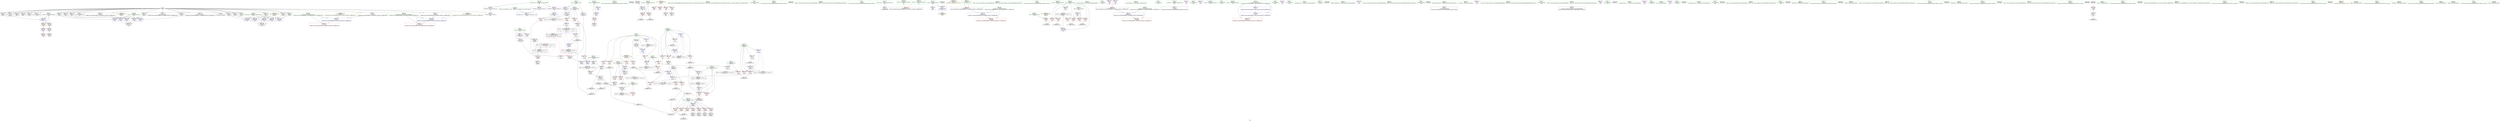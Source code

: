 digraph "SVFG" {
	label="SVFG";

	Node0x55add351c380 [shape=record,color=grey,label="{NodeID: 0\nNullPtr}"];
	Node0x55add351c380 -> Node0x55add3537420[style=solid];
	Node0x55add351c380 -> Node0x55add3537520[style=solid];
	Node0x55add351c380 -> Node0x55add35375f0[style=solid];
	Node0x55add351c380 -> Node0x55add35376c0[style=solid];
	Node0x55add351c380 -> Node0x55add3537790[style=solid];
	Node0x55add351c380 -> Node0x55add3537860[style=solid];
	Node0x55add351c380 -> Node0x55add3537930[style=solid];
	Node0x55add351c380 -> Node0x55add3537a00[style=solid];
	Node0x55add351c380 -> Node0x55add3537ad0[style=solid];
	Node0x55add351c380 -> Node0x55add3537ba0[style=solid];
	Node0x55add351c380 -> Node0x55add3537c70[style=solid];
	Node0x55add351c380 -> Node0x55add3537d40[style=solid];
	Node0x55add351c380 -> Node0x55add3537e10[style=solid];
	Node0x55add351c380 -> Node0x55add3537ee0[style=solid];
	Node0x55add351c380 -> Node0x55add3537fb0[style=solid];
	Node0x55add351c380 -> Node0x55add3538080[style=solid];
	Node0x55add351c380 -> Node0x55add3538150[style=solid];
	Node0x55add351c380 -> Node0x55add3538220[style=solid];
	Node0x55add351c380 -> Node0x55add353cd90[style=solid];
	Node0x55add351c380 -> Node0x55add353ce60[style=solid];
	Node0x55add351c380 -> Node0x55add353cf30[style=solid];
	Node0x55add351c380 -> Node0x55add353d000[style=solid];
	Node0x55add351c380 -> Node0x55add353d0d0[style=solid];
	Node0x55add351c380 -> Node0x55add353d1a0[style=solid];
	Node0x55add351c380 -> Node0x55add353cb70[style=solid];
	Node0x55add3568860 [shape=record,color=black,label="{NodeID: 443\nMR_10V_2 = PHI(MR_10V_3, MR_10V_1, MR_10V_3, )\npts\{108 \}\n}"];
	Node0x55add353af10 [shape=record,color=red,label="{NodeID: 194\n431\<--214\n\<--retval\nmain\n}"];
	Node0x55add353af10 -> Node0x55add353e000[style=solid];
	Node0x55add3537fb0 [shape=record,color=black,label="{NodeID: 111\n395\<--3\n\<--dummyVal\nmain\n}"];
	Node0x55add3535f20 [shape=record,color=green,label="{NodeID: 28\n411\<--1\n\<--dummyObj\nCan only get source location for instruction, argument, global var or function.}"];
	Node0x55add358c710 [shape=record,color=black,label="{NodeID: 554\n419 = PHI()\n}"];
	Node0x55add3541400 [shape=record,color=grey,label="{NodeID: 388\n192 = Binary(186, 191, )\n}"];
	Node0x55add3541400 -> Node0x55add3541280[style=solid];
	Node0x55add353c5d0 [shape=record,color=red,label="{NodeID: 222\n502\<--473\nexn\<--exn.slot\n_ZStplIcSt11char_traitsIcESaIcEENSt7__cxx1112basic_stringIT_T0_T1_EERKS8_PKS5_\n}"];
	Node0x55add353e1a0 [shape=record,color=purple,label="{NodeID: 139\n126\<--17\narrayidx2\<--mem\n_Z5solvei\n}"];
	Node0x55add353e1a0 -> Node0x55add3540c70[style=solid];
	Node0x55add35389c0 [shape=record,color=green,label="{NodeID: 56\n216\<--217\nargc.addr\<--argc.addr_field_insensitive\nmain\n}"];
	Node0x55add35389c0 -> Node0x55add353afe0[style=solid];
	Node0x55add35389c0 -> Node0x55add353b0b0[style=solid];
	Node0x55add35389c0 -> Node0x55add3545af0[style=solid];
	Node0x55add3545d60 [shape=record,color=blue,label="{NodeID: 250\n226\<--280\nehselector.slot\<--\nmain\n}"];
	Node0x55add3545d60 -> Node0x55add353b3f0[style=dashed];
	Node0x55add353f8f0 [shape=record,color=red,label="{NodeID: 167\n333\<--37\n\<--stderr\nmain\n}"];
	Node0x55add353a290 [shape=record,color=green,label="{NodeID: 84\n350\<--351\n_ZStrsIcSt11char_traitsIcESaIcEERSt13basic_istreamIT_T0_ES7_RNSt7__cxx1112basic_stringIS4_S5_T1_EE\<--_ZStrsIcSt11char_traitsIcESaIcEERSt13basic_istreamIT_T0_ES7_RNSt7__cxx1112basic_stringIS4_S5_T1_EE_field_insensitive\n}"];
	Node0x55add351b290 [shape=record,color=green,label="{NodeID: 1\n7\<--1\n__dso_handle\<--dummyObj\nGlob }"];
	Node0x55add3568d60 [shape=record,color=black,label="{NodeID: 444\nMR_12V_2 = PHI(MR_12V_4, MR_12V_1, MR_12V_1, )\npts\{110 \}\n}"];
	Node0x55add353afe0 [shape=record,color=red,label="{NodeID: 195\n263\<--216\n\<--argc.addr\nmain\n}"];
	Node0x55add353afe0 -> Node0x55add3550f10[style=solid];
	Node0x55add3538080 [shape=record,color=black,label="{NodeID: 112\n396\<--3\n\<--dummyVal\nmain\n}"];
	Node0x55add3538080 -> Node0x55add35468c0[style=solid];
	Node0x55add3536020 [shape=record,color=green,label="{NodeID: 29\n489\<--1\n\<--dummyObj\nCan only get source location for instruction, argument, global var or function.}"];
	Node0x55add358c7e0 [shape=record,color=black,label="{NodeID: 555\n426 = PHI()\n}"];
	Node0x55add3541580 [shape=record,color=grey,label="{NodeID: 389\n190 = Binary(187, 189, )\n|{<s0>6}}"];
	Node0x55add3541580:s0 -> Node0x55add358d040[style=solid,color=red];
	Node0x55add353c6a0 [shape=record,color=red,label="{NodeID: 223\n503\<--475\nsel\<--ehselector.slot\n_ZStplIcSt11char_traitsIcESaIcEENSt7__cxx1112basic_stringIT_T0_T1_EERKS8_PKS5_\n}"];
	Node0x55add353e270 [shape=record,color=purple,label="{NodeID: 140\n132\<--17\narrayidx4\<--mem\n_Z5solvei\n}"];
	Node0x55add353e270 -> Node0x55add3544ec0[style=solid];
	Node0x55add3538a90 [shape=record,color=green,label="{NodeID: 57\n218\<--219\nargv.addr\<--argv.addr_field_insensitive\nmain\n}"];
	Node0x55add3538a90 -> Node0x55add353b180[style=solid];
	Node0x55add3538a90 -> Node0x55add353b250[style=solid];
	Node0x55add3538a90 -> Node0x55add3545bc0[style=solid];
	Node0x55add3545e30 [shape=record,color=blue,label="{NodeID: 251\n224\<--285\nexn.slot\<--\nmain\n}"];
	Node0x55add3545e30 -> Node0x55add353b320[style=dashed];
	Node0x55add353f9c0 [shape=record,color=red,label="{NodeID: 168\n425\<--37\n\<--stderr\nmain\n}"];
	Node0x55add353a390 [shape=record,color=green,label="{NodeID: 85\n353\<--354\n_ZNKSt7__cxx1112basic_stringIcSt11char_traitsIcESaIcEE4sizeEv\<--_ZNKSt7__cxx1112basic_stringIcSt11char_traitsIcESaIcEE4sizeEv_field_insensitive\n}"];
	Node0x55add3524cf0 [shape=record,color=green,label="{NodeID: 2\n9\<--1\n\<--dummyObj\nCan only get source location for instruction, argument, global var or function.}"];
	Node0x55add3569260 [shape=record,color=black,label="{NodeID: 445\nMR_14V_2 = PHI(MR_14V_3, MR_14V_1, MR_14V_1, )\npts\{112 \}\n}"];
	Node0x55add353b0b0 [shape=record,color=red,label="{NodeID: 196\n292\<--216\n\<--argc.addr\nmain\n}"];
	Node0x55add353b0b0 -> Node0x55add3542900[style=solid];
	Node0x55add3538150 [shape=record,color=black,label="{NodeID: 113\n398\<--3\n\<--dummyVal\nmain\n}"];
	Node0x55add3538150 -> Node0x55add3546990[style=solid];
	Node0x55add3536120 [shape=record,color=green,label="{NodeID: 30\n4\<--6\n_ZStL8__ioinit\<--_ZStL8__ioinit_field_insensitive\nGlob }"];
	Node0x55add3536120 -> Node0x55add353e0d0[style=solid];
	Node0x55add358c8b0 [shape=record,color=black,label="{NodeID: 556\n464 = PHI(234, 236, )\n0th arg _ZStplIcSt11char_traitsIcESaIcEENSt7__cxx1112basic_stringIT_T0_T1_EERKS8_PKS5_ }"];
	Node0x55add3541700 [shape=record,color=grey,label="{NodeID: 390\n189 = Binary(142, 188, )\n}"];
	Node0x55add3541700 -> Node0x55add3541580[style=solid];
	Node0x55add353c770 [shape=record,color=blue,label="{NodeID: 224\n8\<--9\n_ZL2pi\<--\nGlob }"];
	Node0x55add353e340 [shape=record,color=purple,label="{NodeID: 141\n120\<--19\narrayidx\<--ismem\n_Z5solvei\n}"];
	Node0x55add353e340 -> Node0x55add3540ba0[style=solid];
	Node0x55add3538b60 [shape=record,color=green,label="{NodeID: 58\n220\<--221\nFN\<--FN_field_insensitive\nmain\n|{<s0>18|<s1>22}}"];
	Node0x55add3538b60:s0 -> Node0x55add358ccd0[style=solid,color=red];
	Node0x55add3538b60:s1 -> Node0x55add358ccd0[style=solid,color=red];
	Node0x55add3545f00 [shape=record,color=blue,label="{NodeID: 252\n226\<--287\nehselector.slot\<--\nmain\n}"];
	Node0x55add3545f00 -> Node0x55add353b3f0[style=dashed];
	Node0x55add353fa90 [shape=record,color=red,label="{NodeID: 169\n207\<--103\n\<--retval\n_Z5solvei\n}"];
	Node0x55add353fa90 -> Node0x55add353db20[style=solid];
	Node0x55add353a490 [shape=record,color=green,label="{NodeID: 86\n369\<--370\n_ZNSt7__cxx1112basic_stringIcSt11char_traitsIcESaIcEEixEm\<--_ZNSt7__cxx1112basic_stringIcSt11char_traitsIcESaIcEEixEm_field_insensitive\n}"];
	Node0x55add3525400 [shape=record,color=green,label="{NodeID: 3\n12\<--1\n\<--dummyObj\nCan only get source location for instruction, argument, global var or function.}"];
	Node0x55add3569760 [shape=record,color=black,label="{NodeID: 446\nMR_16V_2 = PHI(MR_16V_3, MR_16V_1, MR_16V_1, )\npts\{114 \}\n}"];
	Node0x55add353b180 [shape=record,color=red,label="{NodeID: 197\n266\<--218\n\<--argv.addr\nmain\n}"];
	Node0x55add353b180 -> Node0x55add353f0d0[style=solid];
	Node0x55add3538220 [shape=record,color=black,label="{NodeID: 114\n437\<--3\nlpad.val\<--dummyVal\nmain\n}"];
	Node0x55add3536220 [shape=record,color=green,label="{NodeID: 31\n8\<--10\n_ZL2pi\<--_ZL2pi_field_insensitive\nGlob }"];
	Node0x55add3536220 -> Node0x55add353c770[style=solid];
	Node0x55add3536220 -> Node0x55add353cc70[style=solid];
	Node0x55add358ccd0 [shape=record,color=black,label="{NodeID: 557\n465 = PHI(220, 220, )\n1st arg _ZStplIcSt11char_traitsIcESaIcEENSt7__cxx1112basic_stringIT_T0_T1_EERKS8_PKS5_ }"];
	Node0x55add358ccd0 -> Node0x55add3546da0[style=solid];
	Node0x55add3570500 [shape=record,color=yellow,style=double,label="{NodeID: 474\n33V_1 = ENCHI(MR_33V_0)\npts\{225 \}\nFun[main]}"];
	Node0x55add3570500 -> Node0x55add3545c90[style=dashed];
	Node0x55add3570500 -> Node0x55add3545e30[style=dashed];
	Node0x55add3570500 -> Node0x55add3546580[style=dashed];
	Node0x55add3570500 -> Node0x55add3546720[style=dashed];
	Node0x55add3570500 -> Node0x55add35468c0[style=dashed];
	Node0x55add3541880 [shape=record,color=grey,label="{NodeID: 391\n177 = Binary(176, 178, )\n}"];
	Node0x55add3541880 -> Node0x55add35456e0[style=solid];
	Node0x55add353c870 [shape=record,color=blue,label="{NodeID: 225\n11\<--12\nn\<--\nGlob }"];
	Node0x55add353c870 -> Node0x55add3564230[style=dashed];
	Node0x55add353e410 [shape=record,color=purple,label="{NodeID: 142\n136\<--19\narrayidx6\<--ismem\n_Z5solvei\n}"];
	Node0x55add353e410 -> Node0x55add3544f90[style=solid];
	Node0x55add3538c30 [shape=record,color=green,label="{NodeID: 59\n222\<--223\nref.tmp\<--ref.tmp_field_insensitive\nmain\n}"];
	Node0x55add3545fd0 [shape=record,color=blue,label="{NodeID: 253\n232\<--12\nshift\<--\nmain\n}"];
	Node0x55add3545fd0 -> Node0x55add353b4c0[style=dashed];
	Node0x55add3545fd0 -> Node0x55add353b590[style=dashed];
	Node0x55add353fb60 [shape=record,color=red,label="{NodeID: 170\n118\<--105\n\<--x.addr\n_Z5solvei\n}"];
	Node0x55add353fb60 -> Node0x55add353d570[style=solid];
	Node0x55add353a590 [shape=record,color=green,label="{NodeID: 87\n412\<--413\nllvm.memset.p0i8.i64\<--llvm.memset.p0i8.i64_field_insensitive\n}"];
	Node0x55add3525490 [shape=record,color=green,label="{NodeID: 4\n22\<--1\n.str\<--dummyObj\nGlob }"];
	Node0x55add3569c60 [shape=record,color=black,label="{NodeID: 447\nMR_18V_2 = PHI(MR_18V_3, MR_18V_1, MR_18V_1, )\npts\{116 \}\n}"];
	Node0x55add353b250 [shape=record,color=red,label="{NodeID: 198\n296\<--218\n\<--argv.addr\nmain\n}"];
	Node0x55add353b250 -> Node0x55add353f1a0[style=solid];
	Node0x55add353cd90 [shape=record,color=black,label="{NodeID: 115\n438\<--3\nlpad.val55\<--dummyVal\nmain\n}"];
	Node0x55add3536320 [shape=record,color=green,label="{NodeID: 32\n11\<--13\nn\<--n_field_insensitive\nGlob }"];
	Node0x55add3536320 -> Node0x55add353f270[style=solid];
	Node0x55add3536320 -> Node0x55add353f340[style=solid];
	Node0x55add3536320 -> Node0x55add353f410[style=solid];
	Node0x55add3536320 -> Node0x55add353f4e0[style=solid];
	Node0x55add3536320 -> Node0x55add353f5b0[style=solid];
	Node0x55add3536320 -> Node0x55add353f680[style=solid];
	Node0x55add3536320 -> Node0x55add353c870[style=solid];
	Node0x55add3536320 -> Node0x55add3546170[style=solid];
	Node0x55add358ce20 [shape=record,color=black,label="{NodeID: 558\n466 = PHI(304, 317, )\n2nd arg _ZStplIcSt11char_traitsIcESaIcEENSt7__cxx1112basic_stringIT_T0_T1_EERKS8_PKS5_ }"];
	Node0x55add358ce20 -> Node0x55add3546e70[style=solid];
	Node0x55add35705e0 [shape=record,color=yellow,style=double,label="{NodeID: 475\n35V_1 = ENCHI(MR_35V_0)\npts\{227 \}\nFun[main]}"];
	Node0x55add35705e0 -> Node0x55add3545d60[style=dashed];
	Node0x55add35705e0 -> Node0x55add3545f00[style=dashed];
	Node0x55add35705e0 -> Node0x55add3546650[style=dashed];
	Node0x55add35705e0 -> Node0x55add35467f0[style=dashed];
	Node0x55add35705e0 -> Node0x55add3546990[style=dashed];
	Node0x55add3541a00 [shape=record,color=grey,label="{NodeID: 392\n377 = Binary(142, 376, )\n}"];
	Node0x55add3541a00 -> Node0x55add3541b80[style=solid];
	Node0x55add353c970 [shape=record,color=blue,label="{NodeID: 226\n544\<--47\nllvm.global_ctors_0\<--\nGlob }"];
	Node0x55add353e4e0 [shape=record,color=purple,label="{NodeID: 143\n407\<--19\n\<--ismem\nmain\n}"];
	Node0x55add3538d00 [shape=record,color=green,label="{NodeID: 60\n224\<--225\nexn.slot\<--exn.slot_field_insensitive\nmain\n}"];
	Node0x55add3538d00 -> Node0x55add353b320[style=solid];
	Node0x55add3538d00 -> Node0x55add3545c90[style=solid];
	Node0x55add3538d00 -> Node0x55add3545e30[style=solid];
	Node0x55add3538d00 -> Node0x55add3546580[style=solid];
	Node0x55add3538d00 -> Node0x55add3546720[style=solid];
	Node0x55add3538d00 -> Node0x55add35468c0[style=solid];
	Node0x55add35460a0 [shape=record,color=blue,label="{NodeID: 254\n240\<--142\ntest\<--\nmain\n}"];
	Node0x55add35460a0 -> Node0x55add3564730[style=dashed];
	Node0x55add353fc30 [shape=record,color=red,label="{NodeID: 171\n124\<--105\n\<--x.addr\n_Z5solvei\n}"];
	Node0x55add353fc30 -> Node0x55add353d710[style=solid];
	Node0x55add353a690 [shape=record,color=green,label="{NodeID: 88\n446\<--447\n__gxx_personality_v0\<--__gxx_personality_v0_field_insensitive\n}"];
	Node0x55add3524e70 [shape=record,color=green,label="{NodeID: 5\n24\<--1\n.str.3\<--dummyObj\nGlob }"];
	Node0x55add356a160 [shape=record,color=black,label="{NodeID: 448\nMR_20V_2 = PHI(MR_20V_5, MR_20V_1, MR_20V_3, )\npts\{180000 \}\n|{<s0>6|<s1>6|<s2>36}}"];
	Node0x55add356a160:s0 -> Node0x55add353ad70[style=dashed,color=blue];
	Node0x55add356a160:s1 -> Node0x55add35457b0[style=dashed,color=blue];
	Node0x55add356a160:s2 -> Node0x55add3566030[style=dashed,color=blue];
	Node0x55add353b320 [shape=record,color=red,label="{NodeID: 199\n435\<--224\nexn\<--exn.slot\nmain\n}"];
	Node0x55add353ce60 [shape=record,color=black,label="{NodeID: 116\n492\<--3\n\<--dummyVal\n_ZStplIcSt11char_traitsIcESaIcEENSt7__cxx1112basic_stringIT_T0_T1_EERKS8_PKS5_\n}"];
	Node0x55add3536420 [shape=record,color=green,label="{NodeID: 33\n14\<--16\n_Z1aB5cxx11\<--_Z1aB5cxx11_field_insensitive\nGlob }"];
	Node0x55add3536420 -> Node0x55add353d270[style=solid];
	Node0x55add358cf70 [shape=record,color=black,label="{NodeID: 559\n212 = PHI()\n0th arg main }"];
	Node0x55add358cf70 -> Node0x55add3545af0[style=solid];
	Node0x55add3541b80 [shape=record,color=grey,label="{NodeID: 393\n379 = Binary(378, 377, )\n}"];
	Node0x55add3541b80 -> Node0x55add35464b0[style=solid];
	Node0x55add353ca70 [shape=record,color=blue,label="{NodeID: 227\n545\<--48\nllvm.global_ctors_1\<--_GLOBAL__sub_I_dzhulgakov_3_0.cpp\nGlob }"];
	Node0x55add353e5b0 [shape=record,color=purple,label="{NodeID: 144\n256\<--22\n\<--.str\nmain\n}"];
	Node0x55add3538dd0 [shape=record,color=green,label="{NodeID: 61\n226\<--227\nehselector.slot\<--ehselector.slot_field_insensitive\nmain\n}"];
	Node0x55add3538dd0 -> Node0x55add353b3f0[style=solid];
	Node0x55add3538dd0 -> Node0x55add3545d60[style=solid];
	Node0x55add3538dd0 -> Node0x55add3545f00[style=solid];
	Node0x55add3538dd0 -> Node0x55add3546650[style=solid];
	Node0x55add3538dd0 -> Node0x55add35467f0[style=solid];
	Node0x55add3538dd0 -> Node0x55add3546990[style=solid];
	Node0x55add3546170 [shape=record,color=blue,label="{NodeID: 255\n11\<--355\nn\<--conv\nmain\n|{|<s2>36}}"];
	Node0x55add3546170 -> Node0x55add353f680[style=dashed];
	Node0x55add3546170 -> Node0x55add3564230[style=dashed];
	Node0x55add3546170:s2 -> Node0x55add3570df0[style=dashed,color=red];
	Node0x55add353fd00 [shape=record,color=red,label="{NodeID: 172\n130\<--105\n\<--x.addr\n_Z5solvei\n}"];
	Node0x55add353fd00 -> Node0x55add353d7e0[style=solid];
	Node0x55add353a790 [shape=record,color=green,label="{NodeID: 89\n467\<--468\n__lhs.addr\<--__lhs.addr_field_insensitive\n_ZStplIcSt11char_traitsIcESaIcEENSt7__cxx1112basic_stringIT_T0_T1_EERKS8_PKS5_\n}"];
	Node0x55add353a790 -> Node0x55add353c360[style=solid];
	Node0x55add353a790 -> Node0x55add3546da0[style=solid];
	Node0x55add3524f00 [shape=record,color=green,label="{NodeID: 6\n26\<--1\n.str.4\<--dummyObj\nGlob }"];
	Node0x55add356a660 [shape=record,color=black,label="{NodeID: 449\nMR_22V_2 = PHI(MR_22V_4, MR_22V_1, MR_22V_3, )\npts\{210000 \}\n|{<s0>6|<s1>36}}"];
	Node0x55add356a660:s0 -> Node0x55add3567e60[style=dashed,color=blue];
	Node0x55add356a660:s1 -> Node0x55add3566030[style=dashed,color=blue];
	Node0x55add353b3f0 [shape=record,color=red,label="{NodeID: 200\n436\<--226\nsel\<--ehselector.slot\nmain\n}"];
	Node0x55add353cf30 [shape=record,color=black,label="{NodeID: 117\n493\<--3\n\<--dummyVal\n_ZStplIcSt11char_traitsIcESaIcEENSt7__cxx1112basic_stringIT_T0_T1_EERKS8_PKS5_\n}"];
	Node0x55add353cf30 -> Node0x55add35470e0[style=solid];
	Node0x55add3536520 [shape=record,color=green,label="{NodeID: 34\n17\<--18\nmem\<--mem_field_insensitive\nGlob }"];
	Node0x55add3536520 -> Node0x55add353e1a0[style=solid];
	Node0x55add3536520 -> Node0x55add353e270[style=solid];
	Node0x55add358d040 [shape=record,color=black,label="{NodeID: 560\n102 = PHI(190, 414, )\n0th arg _Z5solvei }"];
	Node0x55add358d040 -> Node0x55add3544d60[style=solid];
	Node0x55add35707a0 [shape=record,color=yellow,style=double,label="{NodeID: 477\n39V_1 = ENCHI(MR_39V_0)\npts\{239 \}\nFun[main]}"];
	Node0x55add35707a0 -> Node0x55add353b660[style=dashed];
	Node0x55add3541d00 [shape=record,color=grey,label="{NodeID: 394\n344 = Binary(342, 343, )\n}"];
	Node0x55add353cb70 [shape=record,color=blue, style = dotted,label="{NodeID: 228\n546\<--3\nllvm.global_ctors_2\<--dummyVal\nGlob }"];
	Node0x55add353e680 [shape=record,color=purple,label="{NodeID: 145\n299\<--24\n\<--.str.3\nmain\n}"];
	Node0x55add3538ea0 [shape=record,color=green,label="{NodeID: 62\n228\<--229\nref.tmp1\<--ref.tmp1_field_insensitive\nmain\n}"];
	Node0x55add3546240 [shape=record,color=blue,label="{NodeID: 256\n242\<--12\nmask\<--\nmain\n}"];
	Node0x55add3546240 -> Node0x55add353ba70[style=dashed];
	Node0x55add3546240 -> Node0x55add353bb40[style=dashed];
	Node0x55add3546240 -> Node0x55add35464b0[style=dashed];
	Node0x55add3546240 -> Node0x55add3564c30[style=dashed];
	Node0x55add3546240 -> Node0x55add3566560[style=dashed];
	Node0x55add353fdd0 [shape=record,color=red,label="{NodeID: 173\n134\<--105\n\<--x.addr\n_Z5solvei\n}"];
	Node0x55add353fdd0 -> Node0x55add353d8b0[style=solid];
	Node0x55add353a860 [shape=record,color=green,label="{NodeID: 90\n469\<--470\n__rhs.addr\<--__rhs.addr_field_insensitive\n_ZStplIcSt11char_traitsIcESaIcEENSt7__cxx1112basic_stringIT_T0_T1_EERKS8_PKS5_\n}"];
	Node0x55add353a860 -> Node0x55add353c430[style=solid];
	Node0x55add353a860 -> Node0x55add3546e70[style=solid];
	Node0x55add3525980 [shape=record,color=green,label="{NodeID: 7\n28\<--1\n.str.5\<--dummyObj\nGlob }"];
	Node0x55add353b4c0 [shape=record,color=red,label="{NodeID: 201\n336\<--232\n\<--shift\nmain\n}"];
	Node0x55add353b4c0 -> Node0x55add3541e80[style=solid];
	Node0x55add353d000 [shape=record,color=black,label="{NodeID: 118\n495\<--3\n\<--dummyVal\n_ZStplIcSt11char_traitsIcESaIcEENSt7__cxx1112basic_stringIT_T0_T1_EERKS8_PKS5_\n}"];
	Node0x55add353d000 -> Node0x55add35471b0[style=solid];
	Node0x55add3536620 [shape=record,color=green,label="{NodeID: 35\n19\<--21\nismem\<--ismem_field_insensitive\nGlob }"];
	Node0x55add3536620 -> Node0x55add353e340[style=solid];
	Node0x55add3536620 -> Node0x55add353e410[style=solid];
	Node0x55add3536620 -> Node0x55add353e4e0[style=solid];
	Node0x55add3541e80 [shape=record,color=grey,label="{NodeID: 395\n337 = Binary(335, 336, )\n}"];
	Node0x55add353cc70 [shape=record,color=blue,label="{NodeID: 229\n8\<--76\n_ZL2pi\<--call\n__cxx_global_var_init.1\n|{<s0>47}}"];
	Node0x55add353cc70:s0 -> Node0x55add35748b0[style=dashed,color=blue];
	Node0x55add353e750 [shape=record,color=purple,label="{NodeID: 146\n304\<--26\n\<--.str.4\nmain\n|{<s0>18}}"];
	Node0x55add353e750:s0 -> Node0x55add358ce20[style=solid,color=red];
	Node0x55add3538f70 [shape=record,color=green,label="{NodeID: 63\n230\<--231\nref.tmp2\<--ref.tmp2_field_insensitive\nmain\n}"];
	Node0x55add3546310 [shape=record,color=blue,label="{NodeID: 257\n244\<--12\ni\<--\nmain\n}"];
	Node0x55add3546310 -> Node0x55add353bc10[style=dashed];
	Node0x55add3546310 -> Node0x55add353bce0[style=dashed];
	Node0x55add3546310 -> Node0x55add353bdb0[style=dashed];
	Node0x55add3546310 -> Node0x55add353be80[style=dashed];
	Node0x55add3546310 -> Node0x55add3546a60[style=dashed];
	Node0x55add3546310 -> Node0x55add3565130[style=dashed];
	Node0x55add353fea0 [shape=record,color=red,label="{NodeID: 174\n139\<--105\n\<--x.addr\n_Z5solvei\n}"];
	Node0x55add353fea0 -> Node0x55add3550c10[style=solid];
	Node0x55add353a930 [shape=record,color=green,label="{NodeID: 91\n471\<--472\nnrvo\<--nrvo_field_insensitive\n_ZStplIcSt11char_traitsIcESaIcEENSt7__cxx1112basic_stringIT_T0_T1_EERKS8_PKS5_\n}"];
	Node0x55add353a930 -> Node0x55add353c500[style=solid];
	Node0x55add353a930 -> Node0x55add3546f40[style=solid];
	Node0x55add353a930 -> Node0x55add3547010[style=solid];
	Node0x55add3525a10 [shape=record,color=green,label="{NodeID: 8\n30\<--1\nstdin\<--dummyObj\nGlob }"];
	Node0x55add353b590 [shape=record,color=red,label="{NodeID: 202\n343\<--232\n\<--shift\nmain\n}"];
	Node0x55add353b590 -> Node0x55add3541d00[style=solid];
	Node0x55add353d0d0 [shape=record,color=black,label="{NodeID: 119\n504\<--3\nlpad.val\<--dummyVal\n_ZStplIcSt11char_traitsIcESaIcEENSt7__cxx1112basic_stringIT_T0_T1_EERKS8_PKS5_\n}"];
	Node0x55add3536720 [shape=record,color=green,label="{NodeID: 36\n46\<--50\nllvm.global_ctors\<--llvm.global_ctors_field_insensitive\nGlob }"];
	Node0x55add3536720 -> Node0x55add353edd0[style=solid];
	Node0x55add3536720 -> Node0x55add353eed0[style=solid];
	Node0x55add3536720 -> Node0x55add353efd0[style=solid];
	Node0x55add3542000 [shape=record,color=grey,label="{NodeID: 396\n143 = Binary(141, 142, )\n}"];
	Node0x55add3542000 -> Node0x55add3550c10[style=solid];
	Node0x55add3544d60 [shape=record,color=blue,label="{NodeID: 230\n105\<--102\nx.addr\<--x\n_Z5solvei\n}"];
	Node0x55add3544d60 -> Node0x55add353fb60[style=dashed];
	Node0x55add3544d60 -> Node0x55add353fc30[style=dashed];
	Node0x55add3544d60 -> Node0x55add353fd00[style=dashed];
	Node0x55add3544d60 -> Node0x55add353fdd0[style=dashed];
	Node0x55add3544d60 -> Node0x55add353fea0[style=dashed];
	Node0x55add3544d60 -> Node0x55add353ff70[style=dashed];
	Node0x55add3544d60 -> Node0x55add3540040[style=dashed];
	Node0x55add353e820 [shape=record,color=purple,label="{NodeID: 147\n312\<--28\n\<--.str.5\nmain\n}"];
	Node0x55add3539040 [shape=record,color=green,label="{NodeID: 64\n232\<--233\nshift\<--shift_field_insensitive\nmain\n}"];
	Node0x55add3539040 -> Node0x55add353b4c0[style=solid];
	Node0x55add3539040 -> Node0x55add353b590[style=solid];
	Node0x55add3539040 -> Node0x55add3545fd0[style=solid];
	Node0x55add35463e0 [shape=record,color=blue,label="{NodeID: 258\n246\<--359\n_n\<--\nmain\n}"];
	Node0x55add35463e0 -> Node0x55add353bf50[style=dashed];
	Node0x55add35463e0 -> Node0x55add3565630[style=dashed];
	Node0x55add353ff70 [shape=record,color=red,label="{NodeID: 175\n165\<--105\n\<--x.addr\n_Z5solvei\n}"];
	Node0x55add353ff70 -> Node0x55add3542780[style=solid];
	Node0x55add353aa00 [shape=record,color=green,label="{NodeID: 92\n473\<--474\nexn.slot\<--exn.slot_field_insensitive\n_ZStplIcSt11char_traitsIcESaIcEENSt7__cxx1112basic_stringIT_T0_T1_EERKS8_PKS5_\n}"];
	Node0x55add353aa00 -> Node0x55add353c5d0[style=solid];
	Node0x55add353aa00 -> Node0x55add35470e0[style=solid];
	Node0x55add351b4d0 [shape=record,color=green,label="{NodeID: 9\n31\<--1\n.str.6\<--dummyObj\nGlob }"];
	Node0x55add35748b0 [shape=record,color=yellow,style=double,label="{NodeID: 535\n2V_2 = CSCHI(MR_2V_1)\npts\{10 \}\nCS[]}"];
	Node0x55add353b660 [shape=record,color=red,label="{NodeID: 203\n330\<--238\n\<--tests\nmain\n}"];
	Node0x55add353b660 -> Node0x55add3550d90[style=solid];
	Node0x55add353d1a0 [shape=record,color=black,label="{NodeID: 120\n505\<--3\nlpad.val1\<--dummyVal\n_ZStplIcSt11char_traitsIcESaIcEENSt7__cxx1112basic_stringIT_T0_T1_EERKS8_PKS5_\n}"];
	Node0x55add3536820 [shape=record,color=green,label="{NodeID: 37\n51\<--52\n__cxx_global_var_init\<--__cxx_global_var_init_field_insensitive\n}"];
	Node0x55add3542180 [shape=record,color=grey,label="{NodeID: 397\n174 = Binary(172, 173, )\n}"];
	Node0x55add3542180 -> Node0x55add3545610[style=solid];
	Node0x55add3544df0 [shape=record,color=blue,label="{NodeID: 231\n103\<--127\nretval\<--\n_Z5solvei\n}"];
	Node0x55add3544df0 -> Node0x55add3568360[style=dashed];
	Node0x55add353e8f0 [shape=record,color=purple,label="{NodeID: 148\n317\<--31\n\<--.str.6\nmain\n|{<s0>22}}"];
	Node0x55add353e8f0:s0 -> Node0x55add358ce20[style=solid,color=red];
	Node0x55add3539110 [shape=record,color=green,label="{NodeID: 65\n234\<--235\nref.tmp10\<--ref.tmp10_field_insensitive\nmain\n|{<s0>18}}"];
	Node0x55add3539110:s0 -> Node0x55add358c8b0[style=solid,color=red];
	Node0x55add35464b0 [shape=record,color=blue,label="{NodeID: 259\n242\<--379\nmask\<--or\nmain\n}"];
	Node0x55add35464b0 -> Node0x55add3566560[style=dashed];
	Node0x55add3540040 [shape=record,color=red,label="{NodeID: 176\n187\<--105\n\<--x.addr\n_Z5solvei\n}"];
	Node0x55add3540040 -> Node0x55add3541580[style=solid];
	Node0x55add353aad0 [shape=record,color=green,label="{NodeID: 93\n475\<--476\nehselector.slot\<--ehselector.slot_field_insensitive\n_ZStplIcSt11char_traitsIcESaIcEENSt7__cxx1112basic_stringIT_T0_T1_EERKS8_PKS5_\n}"];
	Node0x55add353aad0 -> Node0x55add353c6a0[style=solid];
	Node0x55add353aad0 -> Node0x55add35471b0[style=solid];
	Node0x55add351b560 [shape=record,color=green,label="{NodeID: 10\n33\<--1\n.str.7\<--dummyObj\nGlob }"];
	Node0x55add3589460 [shape=record,color=black,label="{NodeID: 536\n428 = PHI()\n}"];
	Node0x55add353b730 [shape=record,color=red,label="{NodeID: 204\n329\<--240\n\<--test\nmain\n}"];
	Node0x55add353b730 -> Node0x55add3550d90[style=solid];
	Node0x55add353d270 [shape=record,color=black,label="{NodeID: 121\n15\<--14\n\<--_Z1aB5cxx11\nCan only get source location for instruction, argument, global var or function.}"];
	Node0x55add3536920 [shape=record,color=green,label="{NodeID: 38\n55\<--56\n_ZNSt8ios_base4InitC1Ev\<--_ZNSt8ios_base4InitC1Ev_field_insensitive\n}"];
	Node0x55add3542300 [shape=record,color=grey,label="{NodeID: 398\n141 = Binary(142, 140, )\n}"];
	Node0x55add3542300 -> Node0x55add3542000[style=solid];
	Node0x55add3544ec0 [shape=record,color=blue,label="{NodeID: 232\n107\<--132\nres\<--arrayidx4\n_Z5solvei\n}"];
	Node0x55add3544ec0 -> Node0x55add3540110[style=dashed];
	Node0x55add3544ec0 -> Node0x55add35401e0[style=dashed];
	Node0x55add3544ec0 -> Node0x55add35402b0[style=dashed];
	Node0x55add3544ec0 -> Node0x55add3540380[style=dashed];
	Node0x55add3544ec0 -> Node0x55add3568860[style=dashed];
	Node0x55add353e9c0 [shape=record,color=purple,label="{NodeID: 149\n321\<--33\n\<--.str.7\nmain\n}"];
	Node0x55add35391e0 [shape=record,color=green,label="{NodeID: 66\n236\<--237\nref.tmp17\<--ref.tmp17_field_insensitive\nmain\n|{<s0>22}}"];
	Node0x55add35391e0:s0 -> Node0x55add358c8b0[style=solid,color=red];
	Node0x55add3546580 [shape=record,color=blue,label="{NodeID: 260\n224\<--383\nexn.slot\<--\nmain\n}"];
	Node0x55add3546580 -> Node0x55add353b320[style=dashed];
	Node0x55add3540110 [shape=record,color=red,label="{NodeID: 177\n146\<--107\n\<--res\n_Z5solvei\n}"];
	Node0x55add3540110 -> Node0x55add3545060[style=solid];
	Node0x55add353aba0 [shape=record,color=green,label="{NodeID: 94\n482\<--483\n_ZNSt7__cxx1112basic_stringIcSt11char_traitsIcESaIcEEC1ERKS4_\<--_ZNSt7__cxx1112basic_stringIcSt11char_traitsIcESaIcEEC1ERKS4__field_insensitive\n}"];
	Node0x55add351b6b0 [shape=record,color=green,label="{NodeID: 11\n35\<--1\nstdout\<--dummyObj\nGlob }"];
	Node0x55add35888e0 [shape=record,color=black,label="{NodeID: 537\n324 = PHI()\n}"];
	Node0x55add353b800 [shape=record,color=red,label="{NodeID: 205\n335\<--240\n\<--test\nmain\n}"];
	Node0x55add353b800 -> Node0x55add3541e80[style=solid];
	Node0x55add353d370 [shape=record,color=black,label="{NodeID: 122\n59\<--60\n\<--_ZNSt8ios_base4InitD1Ev\nCan only get source location for instruction, argument, global var or function.}"];
	Node0x55add3536a20 [shape=record,color=green,label="{NodeID: 39\n61\<--62\n__cxa_atexit\<--__cxa_atexit_field_insensitive\n}"];
	Node0x55add3542480 [shape=record,color=grey,label="{NodeID: 399\n172 = Binary(171, 142, )\n}"];
	Node0x55add3542480 -> Node0x55add3542180[style=solid];
	Node0x55add3544f90 [shape=record,color=blue,label="{NodeID: 233\n136\<--138\narrayidx6\<--\n_Z5solvei\n}"];
	Node0x55add3544f90 -> Node0x55add3567e60[style=dashed];
	Node0x55add3544f90 -> Node0x55add356a660[style=dashed];
	Node0x55add353ea90 [shape=record,color=purple,label="{NodeID: 150\n338\<--38\n\<--.str.8\nmain\n}"];
	Node0x55add35392b0 [shape=record,color=green,label="{NodeID: 67\n238\<--239\ntests\<--tests_field_insensitive\nmain\n}"];
	Node0x55add35392b0 -> Node0x55add353b660[style=solid];
	Node0x55add3546650 [shape=record,color=blue,label="{NodeID: 261\n226\<--385\nehselector.slot\<--\nmain\n}"];
	Node0x55add3546650 -> Node0x55add353b3f0[style=dashed];
	Node0x55add35401e0 [shape=record,color=red,label="{NodeID: 178\n150\<--107\n\<--res\n_Z5solvei\n}"];
	Node0x55add35401e0 -> Node0x55add3545200[style=solid];
	Node0x55add353aca0 [shape=record,color=green,label="{NodeID: 95\n486\<--487\n_ZNSt7__cxx1112basic_stringIcSt11char_traitsIcESaIcEE6appendEPKc\<--_ZNSt7__cxx1112basic_stringIcSt11char_traitsIcESaIcEE6appendEPKc_field_insensitive\n}"];
	Node0x55add351b780 [shape=record,color=green,label="{NodeID: 12\n36\<--1\n_ZSt3cin\<--dummyObj\nGlob }"];
	Node0x55add358b620 [shape=record,color=black,label="{NodeID: 538\n191 = PHI(101, )\n}"];
	Node0x55add358b620 -> Node0x55add3541400[style=solid];
	Node0x55add353b8d0 [shape=record,color=red,label="{NodeID: 206\n342\<--240\n\<--test\nmain\n}"];
	Node0x55add353b8d0 -> Node0x55add3541d00[style=solid];
	Node0x55add353d470 [shape=record,color=black,label="{NodeID: 123\n91\<--92\n\<--_ZNSt7__cxx1112basic_stringIcSt11char_traitsIcESaIcEED1Ev\nCan only get source location for instruction, argument, global var or function.}"];
	Node0x55add3536b20 [shape=record,color=green,label="{NodeID: 40\n60\<--66\n_ZNSt8ios_base4InitD1Ev\<--_ZNSt8ios_base4InitD1Ev_field_insensitive\n}"];
	Node0x55add3536b20 -> Node0x55add353d370[style=solid];
	Node0x55add3542600 [shape=record,color=grey,label="{NodeID: 400\n167 = Binary(142, 166, )\n}"];
	Node0x55add3542600 -> Node0x55add3542780[style=solid];
	Node0x55add3545060 [shape=record,color=blue,label="{NodeID: 234\n146\<--9\n\<--\n_Z5solvei\n}"];
	Node0x55add3545060 -> Node0x55add356a160[style=dashed];
	Node0x55add353eb60 [shape=record,color=purple,label="{NodeID: 151\n345\<--40\n\<--.str.9\nmain\n}"];
	Node0x55add3539380 [shape=record,color=green,label="{NodeID: 68\n240\<--241\ntest\<--test_field_insensitive\nmain\n}"];
	Node0x55add3539380 -> Node0x55add353b730[style=solid];
	Node0x55add3539380 -> Node0x55add353b800[style=solid];
	Node0x55add3539380 -> Node0x55add353b8d0[style=solid];
	Node0x55add3539380 -> Node0x55add353b9a0[style=solid];
	Node0x55add3539380 -> Node0x55add35460a0[style=solid];
	Node0x55add3539380 -> Node0x55add3546c00[style=solid];
	Node0x55add3546720 [shape=record,color=blue,label="{NodeID: 262\n224\<--389\nexn.slot\<--\nmain\n}"];
	Node0x55add3546720 -> Node0x55add353b320[style=dashed];
	Node0x55add35402b0 [shape=record,color=red,label="{NodeID: 179\n194\<--107\n\<--res\n_Z5solvei\n}"];
	Node0x55add35402b0 -> Node0x55add353ad70[style=solid];
	Node0x55add35402b0 -> Node0x55add35457b0[style=solid];
	Node0x55add3537320 [shape=record,color=green,label="{NodeID: 96\n48\<--538\n_GLOBAL__sub_I_dzhulgakov_3_0.cpp\<--_GLOBAL__sub_I_dzhulgakov_3_0.cpp_field_insensitive\n}"];
	Node0x55add3537320 -> Node0x55add353ca70[style=solid];
	Node0x55add3525fa0 [shape=record,color=green,label="{NodeID: 13\n37\<--1\nstderr\<--dummyObj\nGlob }"];
	Node0x55add358b810 [shape=record,color=black,label="{NodeID: 539\n58 = PHI()\n}"];
	Node0x55add353b9a0 [shape=record,color=red,label="{NodeID: 207\n421\<--240\n\<--test\nmain\n}"];
	Node0x55add353b9a0 -> Node0x55add354c980[style=solid];
	Node0x55add353d570 [shape=record,color=black,label="{NodeID: 124\n119\<--118\nidxprom\<--\n_Z5solvei\n}"];
	Node0x55add3536c20 [shape=record,color=green,label="{NodeID: 41\n73\<--74\n__cxx_global_var_init.1\<--__cxx_global_var_init.1_field_insensitive\n}"];
	Node0x55add3570df0 [shape=record,color=yellow,style=double,label="{NodeID: 484\n4V_1 = ENCHI(MR_4V_0)\npts\{13 \}\nFun[_Z5solvei]|{|<s5>6}}"];
	Node0x55add3570df0 -> Node0x55add353f270[style=dashed];
	Node0x55add3570df0 -> Node0x55add353f340[style=dashed];
	Node0x55add3570df0 -> Node0x55add353f410[style=dashed];
	Node0x55add3570df0 -> Node0x55add353f4e0[style=dashed];
	Node0x55add3570df0 -> Node0x55add353f5b0[style=dashed];
	Node0x55add3570df0:s5 -> Node0x55add3570df0[style=dashed,color=red];
	Node0x55add3542780 [shape=record,color=grey,label="{NodeID: 401\n168 = Binary(165, 167, )\n}"];
	Node0x55add3542780 -> Node0x55add3551090[style=solid];
	Node0x55add3545130 [shape=record,color=blue,label="{NodeID: 235\n103\<--9\nretval\<--\n_Z5solvei\n}"];
	Node0x55add3545130 -> Node0x55add3568360[style=dashed];
	Node0x55add353ec30 [shape=record,color=purple,label="{NodeID: 152\n418\<--42\n\<--.str.10\nmain\n}"];
	Node0x55add3539450 [shape=record,color=green,label="{NodeID: 69\n242\<--243\nmask\<--mask_field_insensitive\nmain\n}"];
	Node0x55add3539450 -> Node0x55add353ba70[style=solid];
	Node0x55add3539450 -> Node0x55add353bb40[style=solid];
	Node0x55add3539450 -> Node0x55add3546240[style=solid];
	Node0x55add3539450 -> Node0x55add35464b0[style=solid];
	Node0x55add3564230 [shape=record,color=black,label="{NodeID: 429\nMR_4V_2 = PHI(MR_4V_3, MR_4V_1, )\npts\{13 \}\n}"];
	Node0x55add3564230 -> Node0x55add3546170[style=dashed];
	Node0x55add35467f0 [shape=record,color=blue,label="{NodeID: 263\n226\<--391\nehselector.slot\<--\nmain\n}"];
	Node0x55add35467f0 -> Node0x55add353b3f0[style=dashed];
	Node0x55add3540380 [shape=record,color=red,label="{NodeID: 180\n203\<--107\n\<--res\n_Z5solvei\n}"];
	Node0x55add3540380 -> Node0x55add353ae40[style=solid];
	Node0x55add3537420 [shape=record,color=black,label="{NodeID: 97\n2\<--3\ndummyVal\<--dummyVal\n}"];
	Node0x55add3526030 [shape=record,color=green,label="{NodeID: 14\n38\<--1\n.str.8\<--dummyObj\nGlob }"];
	Node0x55add358b8e0 [shape=record,color=black,label="{NodeID: 540\n76 = PHI()\n}"];
	Node0x55add358b8e0 -> Node0x55add353cc70[style=solid];
	Node0x55add353ba70 [shape=record,color=red,label="{NodeID: 208\n378\<--242\n\<--mask\nmain\n}"];
	Node0x55add353ba70 -> Node0x55add3541b80[style=solid];
	Node0x55add353d640 [shape=record,color=black,label="{NodeID: 125\n122\<--121\ntobool\<--\n_Z5solvei\n}"];
	Node0x55add3536d20 [shape=record,color=green,label="{NodeID: 42\n78\<--79\nacos\<--acos_field_insensitive\n}"];
	Node0x55add3542900 [shape=record,color=grey,label="{NodeID: 402\n293 = cmp(292, 294, )\n}"];
	Node0x55add3545200 [shape=record,color=blue,label="{NodeID: 236\n150\<--9\n\<--\n_Z5solvei\n}"];
	Node0x55add3545200 -> Node0x55add3567960[style=dashed];
	Node0x55add353ed00 [shape=record,color=purple,label="{NodeID: 153\n427\<--44\n\<--.str.11\nmain\n}"];
	Node0x55add3539520 [shape=record,color=green,label="{NodeID: 70\n244\<--245\ni\<--i_field_insensitive\nmain\n}"];
	Node0x55add3539520 -> Node0x55add353bc10[style=solid];
	Node0x55add3539520 -> Node0x55add353bce0[style=solid];
	Node0x55add3539520 -> Node0x55add353bdb0[style=solid];
	Node0x55add3539520 -> Node0x55add353be80[style=solid];
	Node0x55add3539520 -> Node0x55add3546310[style=solid];
	Node0x55add3539520 -> Node0x55add3546a60[style=solid];
	Node0x55add3564730 [shape=record,color=black,label="{NodeID: 430\nMR_41V_3 = PHI(MR_41V_4, MR_41V_2, )\npts\{241 \}\n}"];
	Node0x55add3564730 -> Node0x55add353b730[style=dashed];
	Node0x55add3564730 -> Node0x55add353b800[style=dashed];
	Node0x55add3564730 -> Node0x55add353b8d0[style=dashed];
	Node0x55add3564730 -> Node0x55add353b9a0[style=dashed];
	Node0x55add3564730 -> Node0x55add3546c00[style=dashed];
	Node0x55add35468c0 [shape=record,color=blue,label="{NodeID: 264\n224\<--396\nexn.slot\<--\nmain\n}"];
	Node0x55add35468c0 -> Node0x55add353b320[style=dashed];
	Node0x55add3540450 [shape=record,color=red,label="{NodeID: 181\n156\<--109\n\<--i\n_Z5solvei\n}"];
	Node0x55add3540450 -> Node0x55add3542a80[style=solid];
	Node0x55add3537520 [shape=record,color=black,label="{NodeID: 98\n213\<--3\nargv\<--dummyVal\nmain\n1st arg main }"];
	Node0x55add3537520 -> Node0x55add3545bc0[style=solid];
	Node0x55add3526100 [shape=record,color=green,label="{NodeID: 15\n40\<--1\n.str.9\<--dummyObj\nGlob }"];
	Node0x55add358b9b0 [shape=record,color=black,label="{NodeID: 541\n90 = PHI()\n}"];
	Node0x55add353bb40 [shape=record,color=red,label="{NodeID: 209\n414\<--242\n\<--mask\nmain\n|{<s0>36}}"];
	Node0x55add353bb40:s0 -> Node0x55add358d040[style=solid,color=red];
	Node0x55add353d710 [shape=record,color=black,label="{NodeID: 126\n125\<--124\nidxprom1\<--\n_Z5solvei\n}"];
	Node0x55add3536e20 [shape=record,color=green,label="{NodeID: 43\n84\<--85\n__cxx_global_var_init.2\<--__cxx_global_var_init.2_field_insensitive\n}"];
	Node0x55add3542a80 [shape=record,color=grey,label="{NodeID: 403\n158 = cmp(156, 157, )\n}"];
	Node0x55add35452d0 [shape=record,color=blue,label="{NodeID: 237\n109\<--12\ni\<--\n_Z5solvei\n}"];
	Node0x55add35452d0 -> Node0x55add3540450[style=dashed];
	Node0x55add35452d0 -> Node0x55add3540520[style=dashed];
	Node0x55add35452d0 -> Node0x55add35405f0[style=dashed];
	Node0x55add35452d0 -> Node0x55add3545880[style=dashed];
	Node0x55add35452d0 -> Node0x55add3568d60[style=dashed];
	Node0x55add353edd0 [shape=record,color=purple,label="{NodeID: 154\n544\<--46\nllvm.global_ctors_0\<--llvm.global_ctors\nGlob }"];
	Node0x55add353edd0 -> Node0x55add353c970[style=solid];
	Node0x55add35395f0 [shape=record,color=green,label="{NodeID: 71\n246\<--247\n_n\<--_n_field_insensitive\nmain\n}"];
	Node0x55add35395f0 -> Node0x55add353bf50[style=solid];
	Node0x55add35395f0 -> Node0x55add35463e0[style=solid];
	Node0x55add3564c30 [shape=record,color=black,label="{NodeID: 431\nMR_43V_2 = PHI(MR_43V_4, MR_43V_1, )\npts\{243 \}\n}"];
	Node0x55add3564c30 -> Node0x55add3546240[style=dashed];
	Node0x55add3546990 [shape=record,color=blue,label="{NodeID: 265\n226\<--398\nehselector.slot\<--\nmain\n}"];
	Node0x55add3546990 -> Node0x55add353b3f0[style=dashed];
	Node0x55add3540520 [shape=record,color=red,label="{NodeID: 182\n160\<--109\n\<--i\n_Z5solvei\n}"];
	Node0x55add3540520 -> Node0x55add3545470[style=solid];
	Node0x55add35375f0 [shape=record,color=black,label="{NodeID: 99\n277\<--3\n\<--dummyVal\nmain\n}"];
	Node0x55add35261d0 [shape=record,color=green,label="{NodeID: 16\n42\<--1\n.str.10\<--dummyObj\nGlob }"];
	Node0x55add358ba80 [shape=record,color=black,label="{NodeID: 542\n485 = PHI()\n}"];
	Node0x55add353bc10 [shape=record,color=red,label="{NodeID: 210\n362\<--244\n\<--i\nmain\n}"];
	Node0x55add353bc10 -> Node0x55add3542c00[style=solid];
	Node0x55add353d7e0 [shape=record,color=black,label="{NodeID: 127\n131\<--130\nidxprom3\<--\n_Z5solvei\n}"];
	Node0x55add3536f20 [shape=record,color=green,label="{NodeID: 44\n88\<--89\n_ZNSt7__cxx1112basic_stringIcSt11char_traitsIcESaIcEEC1Ev\<--_ZNSt7__cxx1112basic_stringIcSt11char_traitsIcESaIcEEC1Ev_field_insensitive\n}"];
	Node0x55add3542c00 [shape=record,color=grey,label="{NodeID: 404\n364 = cmp(362, 363, )\n}"];
	Node0x55add35453a0 [shape=record,color=blue,label="{NodeID: 238\n111\<--153\n_n\<--\n_Z5solvei\n}"];
	Node0x55add35453a0 -> Node0x55add35406c0[style=dashed];
	Node0x55add35453a0 -> Node0x55add3569260[style=dashed];
	Node0x55add353eed0 [shape=record,color=purple,label="{NodeID: 155\n545\<--46\nllvm.global_ctors_1\<--llvm.global_ctors\nGlob }"];
	Node0x55add353eed0 -> Node0x55add353ca70[style=solid];
	Node0x55add35396c0 [shape=record,color=green,label="{NodeID: 72\n248\<--249\nres\<--res_field_insensitive\nmain\n}"];
	Node0x55add35396c0 -> Node0x55add353c020[style=solid];
	Node0x55add35396c0 -> Node0x55add3546b30[style=solid];
	Node0x55add3565130 [shape=record,color=black,label="{NodeID: 432\nMR_45V_2 = PHI(MR_45V_4, MR_45V_1, )\npts\{245 \}\n}"];
	Node0x55add3565130 -> Node0x55add3546310[style=dashed];
	Node0x55add3546a60 [shape=record,color=blue,label="{NodeID: 266\n244\<--404\ni\<--inc\nmain\n}"];
	Node0x55add3546a60 -> Node0x55add353bc10[style=dashed];
	Node0x55add3546a60 -> Node0x55add353bce0[style=dashed];
	Node0x55add3546a60 -> Node0x55add353bdb0[style=dashed];
	Node0x55add3546a60 -> Node0x55add353be80[style=dashed];
	Node0x55add3546a60 -> Node0x55add3546a60[style=dashed];
	Node0x55add3546a60 -> Node0x55add3565130[style=dashed];
	Node0x55add35405f0 [shape=record,color=red,label="{NodeID: 183\n199\<--109\n\<--i\n_Z5solvei\n}"];
	Node0x55add35405f0 -> Node0x55add3540f80[style=solid];
	Node0x55add35376c0 [shape=record,color=black,label="{NodeID: 100\n278\<--3\n\<--dummyVal\nmain\n}"];
	Node0x55add35376c0 -> Node0x55add3545c90[style=solid];
	Node0x55add35356c0 [shape=record,color=green,label="{NodeID: 17\n44\<--1\n.str.11\<--dummyObj\nGlob }"];
	Node0x55add358bb50 [shape=record,color=black,label="{NodeID: 543\n271 = PHI()\n}"];
	Node0x55add353bce0 [shape=record,color=red,label="{NodeID: 211\n366\<--244\n\<--i\nmain\n}"];
	Node0x55add353bce0 -> Node0x55add353de60[style=solid];
	Node0x55add353d8b0 [shape=record,color=black,label="{NodeID: 128\n135\<--134\nidxprom5\<--\n_Z5solvei\n}"];
	Node0x55add3537020 [shape=record,color=green,label="{NodeID: 45\n92\<--96\n_ZNSt7__cxx1112basic_stringIcSt11char_traitsIcESaIcEED1Ev\<--_ZNSt7__cxx1112basic_stringIcSt11char_traitsIcESaIcEED1Ev_field_insensitive\n}"];
	Node0x55add3537020 -> Node0x55add353d470[style=solid];
	Node0x55add3550c10 [shape=record,color=grey,label="{NodeID: 405\n144 = cmp(139, 143, )\n}"];
	Node0x55add3545470 [shape=record,color=blue,label="{NodeID: 239\n113\<--160\nj\<--\n_Z5solvei\n}"];
	Node0x55add3545470 -> Node0x55add3540790[style=dashed];
	Node0x55add3545470 -> Node0x55add3540860[style=dashed];
	Node0x55add3545470 -> Node0x55add3540930[style=dashed];
	Node0x55add3545470 -> Node0x55add3545470[style=dashed];
	Node0x55add3545470 -> Node0x55add3545610[style=dashed];
	Node0x55add3545470 -> Node0x55add3569760[style=dashed];
	Node0x55add353efd0 [shape=record,color=purple,label="{NodeID: 156\n546\<--46\nllvm.global_ctors_2\<--llvm.global_ctors\nGlob }"];
	Node0x55add353efd0 -> Node0x55add353cb70[style=solid];
	Node0x55add3539790 [shape=record,color=green,label="{NodeID: 73\n254\<--255\n_ZNSaIcEC1Ev\<--_ZNSaIcEC1Ev_field_insensitive\n}"];
	Node0x55add3565630 [shape=record,color=black,label="{NodeID: 433\nMR_47V_2 = PHI(MR_47V_3, MR_47V_1, )\npts\{247 \}\n}"];
	Node0x55add3565630 -> Node0x55add35463e0[style=dashed];
	Node0x55add3546b30 [shape=record,color=blue,label="{NodeID: 267\n248\<--415\nres\<--call46\nmain\n}"];
	Node0x55add3546b30 -> Node0x55add353c020[style=dashed];
	Node0x55add3546b30 -> Node0x55add3565b30[style=dashed];
	Node0x55add35406c0 [shape=record,color=red,label="{NodeID: 184\n157\<--111\n\<--_n\n_Z5solvei\n}"];
	Node0x55add35406c0 -> Node0x55add3542a80[style=solid];
	Node0x55add3537790 [shape=record,color=black,label="{NodeID: 101\n280\<--3\n\<--dummyVal\nmain\n}"];
	Node0x55add3537790 -> Node0x55add3545d60[style=solid];
	Node0x55add3535750 [shape=record,color=green,label="{NodeID: 18\n47\<--1\n\<--dummyObj\nCan only get source location for instruction, argument, global var or function.}"];
	Node0x55add358bc20 [shape=record,color=black,label="{NodeID: 544\n300 = PHI()\n}"];
	Node0x55add353bdb0 [shape=record,color=red,label="{NodeID: 212\n376\<--244\n\<--i\nmain\n}"];
	Node0x55add353bdb0 -> Node0x55add3541a00[style=solid];
	Node0x55add353d980 [shape=record,color=black,label="{NodeID: 129\n182\<--181\nconv\<--\n_Z5solvei\n}"];
	Node0x55add353d980 -> Node0x55add354cb00[style=solid];
	Node0x55add3537120 [shape=record,color=green,label="{NodeID: 46\n99\<--100\n_Z5solvei\<--_Z5solvei_field_insensitive\n}"];
	Node0x55add3550d90 [shape=record,color=grey,label="{NodeID: 406\n331 = cmp(329, 330, )\n}"];
	Node0x55add3545540 [shape=record,color=blue,label="{NodeID: 240\n115\<--162\ncost\<--\n_Z5solvei\n}"];
	Node0x55add3545540 -> Node0x55add3540a00[style=dashed];
	Node0x55add3545540 -> Node0x55add3540ad0[style=dashed];
	Node0x55add3545540 -> Node0x55add3545540[style=dashed];
	Node0x55add3545540 -> Node0x55add35456e0[style=dashed];
	Node0x55add3545540 -> Node0x55add3569c60[style=dashed];
	Node0x55add353f0d0 [shape=record,color=purple,label="{NodeID: 157\n267\<--266\narrayidx\<--\nmain\n}"];
	Node0x55add353f0d0 -> Node0x55add353c0f0[style=solid];
	Node0x55add3539890 [shape=record,color=green,label="{NodeID: 74\n258\<--259\n_ZNSt7__cxx1112basic_stringIcSt11char_traitsIcESaIcEEC1EPKcRKS3_\<--_ZNSt7__cxx1112basic_stringIcSt11char_traitsIcESaIcEEC1EPKcRKS3__field_insensitive\n}"];
	Node0x55add3565b30 [shape=record,color=black,label="{NodeID: 434\nMR_49V_2 = PHI(MR_49V_3, MR_49V_1, )\npts\{249 \}\n}"];
	Node0x55add3565b30 -> Node0x55add3546b30[style=dashed];
	Node0x55add3546c00 [shape=record,color=blue,label="{NodeID: 268\n240\<--422\ntest\<--inc50\nmain\n}"];
	Node0x55add3546c00 -> Node0x55add3564730[style=dashed];
	Node0x55add3540790 [shape=record,color=red,label="{NodeID: 185\n166\<--113\n\<--j\n_Z5solvei\n}"];
	Node0x55add3540790 -> Node0x55add3542600[style=solid];
	Node0x55add3537860 [shape=record,color=black,label="{NodeID: 102\n284\<--3\n\<--dummyVal\nmain\n}"];
	Node0x55add35357e0 [shape=record,color=green,label="{NodeID: 19\n77\<--1\n\<--dummyObj\nCan only get source location for instruction, argument, global var or function.}"];
	Node0x55add358bd20 [shape=record,color=black,label="{NodeID: 545\n308 = PHI()\n}"];
	Node0x55add353be80 [shape=record,color=red,label="{NodeID: 213\n403\<--244\n\<--i\nmain\n}"];
	Node0x55add353be80 -> Node0x55add3540e00[style=solid];
	Node0x55add353da50 [shape=record,color=black,label="{NodeID: 130\n186\<--185\nconv12\<--\n_Z5solvei\n}"];
	Node0x55add353da50 -> Node0x55add3541400[style=solid];
	Node0x55add3537220 [shape=record,color=green,label="{NodeID: 47\n103\<--104\nretval\<--retval_field_insensitive\n_Z5solvei\n}"];
	Node0x55add3537220 -> Node0x55add353fa90[style=solid];
	Node0x55add3537220 -> Node0x55add3544df0[style=solid];
	Node0x55add3537220 -> Node0x55add3545130[style=solid];
	Node0x55add3537220 -> Node0x55add3545950[style=solid];
	Node0x55add3550f10 [shape=record,color=grey,label="{NodeID: 407\n264 = cmp(263, 142, )\n}"];
	Node0x55add3545610 [shape=record,color=blue,label="{NodeID: 241\n113\<--174\nj\<--rem\n_Z5solvei\n}"];
	Node0x55add3545610 -> Node0x55add3540790[style=dashed];
	Node0x55add3545610 -> Node0x55add3540860[style=dashed];
	Node0x55add3545610 -> Node0x55add3540930[style=dashed];
	Node0x55add3545610 -> Node0x55add3545470[style=dashed];
	Node0x55add3545610 -> Node0x55add3545610[style=dashed];
	Node0x55add3545610 -> Node0x55add3569760[style=dashed];
	Node0x55add353f1a0 [shape=record,color=purple,label="{NodeID: 158\n297\<--296\narrayidx7\<--\nmain\n}"];
	Node0x55add353f1a0 -> Node0x55add353c1c0[style=solid];
	Node0x55add3539990 [shape=record,color=green,label="{NodeID: 75\n261\<--262\n_ZNSaIcED1Ev\<--_ZNSaIcED1Ev_field_insensitive\n}"];
	Node0x55add3566030 [shape=record,color=black,label="{NodeID: 435\nMR_51V_2 = PHI(MR_51V_3, MR_51V_1, )\npts\{180000 210000 \}\n|{<s0>36|<s1>36|<s2>36|<s3>36|<s4>36|<s5>36|<s6>36}}"];
	Node0x55add3566030:s0 -> Node0x55add3540ba0[style=dashed,color=red];
	Node0x55add3566030:s1 -> Node0x55add3540c70[style=dashed,color=red];
	Node0x55add3566030:s2 -> Node0x55add3544f90[style=dashed,color=red];
	Node0x55add3566030:s3 -> Node0x55add3545060[style=dashed,color=red];
	Node0x55add3566030:s4 -> Node0x55add3545200[style=dashed,color=red];
	Node0x55add3566030:s5 -> Node0x55add356a160[style=dashed,color=red];
	Node0x55add3566030:s6 -> Node0x55add356a660[style=dashed,color=red];
	Node0x55add3546cd0 [shape=record,color=blue,label="{NodeID: 269\n214\<--12\nretval\<--\nmain\n}"];
	Node0x55add3546cd0 -> Node0x55add353af10[style=dashed];
	Node0x55add3540860 [shape=record,color=red,label="{NodeID: 186\n171\<--113\n\<--j\n_Z5solvei\n}"];
	Node0x55add3540860 -> Node0x55add3542480[style=solid];
	Node0x55add3537930 [shape=record,color=black,label="{NodeID: 103\n285\<--3\n\<--dummyVal\nmain\n}"];
	Node0x55add3537930 -> Node0x55add3545e30[style=solid];
	Node0x55add3535870 [shape=record,color=green,label="{NodeID: 20\n138\<--1\n\<--dummyObj\nCan only get source location for instruction, argument, global var or function.}"];
	Node0x55add358be80 [shape=record,color=black,label="{NodeID: 546\n319 = PHI()\n}"];
	Node0x55add356fad0 [shape=record,color=yellow,style=double,label="{NodeID: 463\n2V_1 = ENCHI(MR_2V_0)\npts\{10 \}\nFun[_GLOBAL__sub_I_dzhulgakov_3_0.cpp]|{<s0>47}}"];
	Node0x55add356fad0:s0 -> Node0x55add353cc70[style=dashed,color=red];
	Node0x55add353bf50 [shape=record,color=red,label="{NodeID: 214\n363\<--246\n\<--_n\nmain\n}"];
	Node0x55add353bf50 -> Node0x55add3542c00[style=solid];
	Node0x55add353db20 [shape=record,color=black,label="{NodeID: 131\n101\<--207\n_Z5solvei_ret\<--\n_Z5solvei\n|{<s0>6|<s1>36}}"];
	Node0x55add353db20:s0 -> Node0x55add358b620[style=solid,color=blue];
	Node0x55add353db20:s1 -> Node0x55add358c580[style=solid,color=blue];
	Node0x55add3538310 [shape=record,color=green,label="{NodeID: 48\n105\<--106\nx.addr\<--x.addr_field_insensitive\n_Z5solvei\n}"];
	Node0x55add3538310 -> Node0x55add353fb60[style=solid];
	Node0x55add3538310 -> Node0x55add353fc30[style=solid];
	Node0x55add3538310 -> Node0x55add353fd00[style=solid];
	Node0x55add3538310 -> Node0x55add353fdd0[style=solid];
	Node0x55add3538310 -> Node0x55add353fea0[style=solid];
	Node0x55add3538310 -> Node0x55add353ff70[style=solid];
	Node0x55add3538310 -> Node0x55add3540040[style=solid];
	Node0x55add3538310 -> Node0x55add3544d60[style=solid];
	Node0x55add3551090 [shape=record,color=grey,label="{NodeID: 408\n169 = cmp(168, 12, )\n}"];
	Node0x55add35456e0 [shape=record,color=blue,label="{NodeID: 242\n115\<--177\ncost\<--dec\n_Z5solvei\n}"];
	Node0x55add35456e0 -> Node0x55add3540a00[style=dashed];
	Node0x55add35456e0 -> Node0x55add3540ad0[style=dashed];
	Node0x55add35456e0 -> Node0x55add3545540[style=dashed];
	Node0x55add35456e0 -> Node0x55add35456e0[style=dashed];
	Node0x55add35456e0 -> Node0x55add3569c60[style=dashed];
	Node0x55add353f270 [shape=record,color=red,label="{NodeID: 159\n140\<--11\n\<--n\n_Z5solvei\n}"];
	Node0x55add353f270 -> Node0x55add3542300[style=solid];
	Node0x55add3539a90 [shape=record,color=green,label="{NodeID: 76\n272\<--273\n_ZNSt7__cxx1112basic_stringIcSt11char_traitsIcESaIcEEaSEOS4_\<--_ZNSt7__cxx1112basic_stringIcSt11char_traitsIcESaIcEEaSEOS4__field_insensitive\n}"];
	Node0x55add3566560 [shape=record,color=black,label="{NodeID: 436\nMR_43V_6 = PHI(MR_43V_5, MR_43V_4, )\npts\{243 \}\n}"];
	Node0x55add3566560 -> Node0x55add353ba70[style=dashed];
	Node0x55add3566560 -> Node0x55add353bb40[style=dashed];
	Node0x55add3566560 -> Node0x55add35464b0[style=dashed];
	Node0x55add3566560 -> Node0x55add3564c30[style=dashed];
	Node0x55add3566560 -> Node0x55add3566560[style=dashed];
	Node0x55add3546da0 [shape=record,color=blue,label="{NodeID: 270\n467\<--465\n__lhs.addr\<--__lhs\n_ZStplIcSt11char_traitsIcESaIcEENSt7__cxx1112basic_stringIT_T0_T1_EERKS8_PKS5_\n}"];
	Node0x55add3546da0 -> Node0x55add353c360[style=dashed];
	Node0x55add3540930 [shape=record,color=red,label="{NodeID: 187\n188\<--113\n\<--j\n_Z5solvei\n}"];
	Node0x55add3540930 -> Node0x55add3541700[style=solid];
	Node0x55add3537a00 [shape=record,color=black,label="{NodeID: 104\n287\<--3\n\<--dummyVal\nmain\n}"];
	Node0x55add3537a00 -> Node0x55add3545f00[style=solid];
	Node0x55add3535900 [shape=record,color=green,label="{NodeID: 21\n142\<--1\n\<--dummyObj\nCan only get source location for instruction, argument, global var or function.}"];
	Node0x55add358bf80 [shape=record,color=black,label="{NodeID: 547\n334 = PHI()\n}"];
	Node0x55add353c020 [shape=record,color=red,label="{NodeID: 215\n417\<--248\n\<--res\nmain\n}"];
	Node0x55add353dbf0 [shape=record,color=black,label="{NodeID: 132\n313\<--311\ncall16\<--\nmain\n}"];
	Node0x55add35383e0 [shape=record,color=green,label="{NodeID: 49\n107\<--108\nres\<--res_field_insensitive\n_Z5solvei\n}"];
	Node0x55add35383e0 -> Node0x55add3540110[style=solid];
	Node0x55add35383e0 -> Node0x55add35401e0[style=solid];
	Node0x55add35383e0 -> Node0x55add35402b0[style=solid];
	Node0x55add35383e0 -> Node0x55add3540380[style=solid];
	Node0x55add35383e0 -> Node0x55add3544ec0[style=solid];
	Node0x55add3551210 [shape=record,color=grey,label="{NodeID: 409\n373 = cmp(372, 374, )\n}"];
	Node0x55add35457b0 [shape=record,color=blue,label="{NodeID: 243\n194\<--196\n\<--add15\n_Z5solvei\n}"];
	Node0x55add35457b0 -> Node0x55add3567960[style=dashed];
	Node0x55add353f340 [shape=record,color=red,label="{NodeID: 160\n153\<--11\n\<--n\n_Z5solvei\n}"];
	Node0x55add353f340 -> Node0x55add35453a0[style=solid];
	Node0x55add3539b90 [shape=record,color=green,label="{NodeID: 77\n301\<--302\nsscanf\<--sscanf_field_insensitive\n}"];
	Node0x55add3546e70 [shape=record,color=blue,label="{NodeID: 271\n469\<--466\n__rhs.addr\<--__rhs\n_ZStplIcSt11char_traitsIcESaIcEENSt7__cxx1112basic_stringIT_T0_T1_EERKS8_PKS5_\n}"];
	Node0x55add3546e70 -> Node0x55add353c430[style=dashed];
	Node0x55add3540a00 [shape=record,color=red,label="{NodeID: 188\n176\<--115\n\<--cost\n_Z5solvei\n}"];
	Node0x55add3540a00 -> Node0x55add3541880[style=solid];
	Node0x55add3537ad0 [shape=record,color=black,label="{NodeID: 105\n382\<--3\n\<--dummyVal\nmain\n}"];
	Node0x55add3535990 [shape=record,color=green,label="{NodeID: 22\n178\<--1\n\<--dummyObj\nCan only get source location for instruction, argument, global var or function.}"];
	Node0x55add358c080 [shape=record,color=black,label="{NodeID: 548\n339 = PHI()\n}"];
	Node0x55add354c980 [shape=record,color=grey,label="{NodeID: 382\n422 = Binary(421, 142, )\n}"];
	Node0x55add354c980 -> Node0x55add3546c00[style=solid];
	Node0x55add353c0f0 [shape=record,color=red,label="{NodeID: 216\n268\<--267\n\<--arrayidx\nmain\n}"];
	Node0x55add353dcc0 [shape=record,color=black,label="{NodeID: 133\n322\<--320\ncall22\<--\nmain\n}"];
	Node0x55add35384b0 [shape=record,color=green,label="{NodeID: 50\n109\<--110\ni\<--i_field_insensitive\n_Z5solvei\n}"];
	Node0x55add35384b0 -> Node0x55add3540450[style=solid];
	Node0x55add35384b0 -> Node0x55add3540520[style=solid];
	Node0x55add35384b0 -> Node0x55add35405f0[style=solid];
	Node0x55add35384b0 -> Node0x55add35452d0[style=solid];
	Node0x55add35384b0 -> Node0x55add3545880[style=solid];
	Node0x55add3545880 [shape=record,color=blue,label="{NodeID: 244\n109\<--200\ni\<--inc\n_Z5solvei\n}"];
	Node0x55add3545880 -> Node0x55add3540450[style=dashed];
	Node0x55add3545880 -> Node0x55add3540520[style=dashed];
	Node0x55add3545880 -> Node0x55add35405f0[style=dashed];
	Node0x55add3545880 -> Node0x55add3545880[style=dashed];
	Node0x55add3545880 -> Node0x55add3568d60[style=dashed];
	Node0x55add353f410 [shape=record,color=red,label="{NodeID: 161\n162\<--11\n\<--n\n_Z5solvei\n}"];
	Node0x55add353f410 -> Node0x55add3545540[style=solid];
	Node0x55add3539c90 [shape=record,color=green,label="{NodeID: 78\n306\<--307\n_ZStplIcSt11char_traitsIcESaIcEENSt7__cxx1112basic_stringIT_T0_T1_EERKS8_PKS5_\<--_ZStplIcSt11char_traitsIcESaIcEENSt7__cxx1112basic_stringIT_T0_T1_EERKS8_PKS5__field_insensitive\n}"];
	Node0x55add3546f40 [shape=record,color=blue,label="{NodeID: 272\n471\<--411\nnrvo\<--\n_ZStplIcSt11char_traitsIcESaIcEENSt7__cxx1112basic_stringIT_T0_T1_EERKS8_PKS5_\n}"];
	Node0x55add3546f40 -> Node0x55add3547010[style=dashed];
	Node0x55add3540ad0 [shape=record,color=red,label="{NodeID: 189\n185\<--115\n\<--cost\n_Z5solvei\n}"];
	Node0x55add3540ad0 -> Node0x55add353da50[style=solid];
	Node0x55add3537ba0 [shape=record,color=black,label="{NodeID: 106\n383\<--3\n\<--dummyVal\nmain\n}"];
	Node0x55add3537ba0 -> Node0x55add3546580[style=solid];
	Node0x55add3535a20 [shape=record,color=green,label="{NodeID: 23\n184\<--1\n\<--dummyObj\nCan only get source location for instruction, argument, global var or function.}"];
	Node0x55add358c150 [shape=record,color=black,label="{NodeID: 549\n346 = PHI()\n}"];
	Node0x55add354cb00 [shape=record,color=grey,label="{NodeID: 383\n183 = Binary(184, 182, )\n}"];
	Node0x55add354cb00 -> Node0x55add3541280[style=solid];
	Node0x55add353c1c0 [shape=record,color=red,label="{NodeID: 217\n298\<--297\n\<--arrayidx7\nmain\n}"];
	Node0x55add353dd90 [shape=record,color=black,label="{NodeID: 134\n355\<--352\nconv\<--call34\nmain\n}"];
	Node0x55add353dd90 -> Node0x55add3546170[style=solid];
	Node0x55add3538580 [shape=record,color=green,label="{NodeID: 51\n111\<--112\n_n\<--_n_field_insensitive\n_Z5solvei\n}"];
	Node0x55add3538580 -> Node0x55add35406c0[style=solid];
	Node0x55add3538580 -> Node0x55add35453a0[style=solid];
	Node0x55add3545950 [shape=record,color=blue,label="{NodeID: 245\n103\<--204\nretval\<--\n_Z5solvei\n}"];
	Node0x55add3545950 -> Node0x55add3568360[style=dashed];
	Node0x55add353f4e0 [shape=record,color=red,label="{NodeID: 162\n173\<--11\n\<--n\n_Z5solvei\n}"];
	Node0x55add353f4e0 -> Node0x55add3542180[style=solid];
	Node0x55add3539d90 [shape=record,color=green,label="{NodeID: 79\n309\<--310\n_ZNKSt7__cxx1112basic_stringIcSt11char_traitsIcESaIcEE5c_strEv\<--_ZNKSt7__cxx1112basic_stringIcSt11char_traitsIcESaIcEE5c_strEv_field_insensitive\n}"];
	Node0x55add3547010 [shape=record,color=blue,label="{NodeID: 273\n471\<--489\nnrvo\<--\n_ZStplIcSt11char_traitsIcESaIcEENSt7__cxx1112basic_stringIT_T0_T1_EERKS8_PKS5_\n}"];
	Node0x55add3547010 -> Node0x55add353c500[style=dashed];
	Node0x55add3540ba0 [shape=record,color=red,label="{NodeID: 190\n121\<--120\n\<--arrayidx\n_Z5solvei\n}"];
	Node0x55add3540ba0 -> Node0x55add353d640[style=solid];
	Node0x55add3537c70 [shape=record,color=black,label="{NodeID: 107\n385\<--3\n\<--dummyVal\nmain\n}"];
	Node0x55add3537c70 -> Node0x55add3546650[style=solid];
	Node0x55add3535b20 [shape=record,color=green,label="{NodeID: 24\n294\<--1\n\<--dummyObj\nCan only get source location for instruction, argument, global var or function.}"];
	Node0x55add358c220 [shape=record,color=black,label="{NodeID: 550\n349 = PHI()\n}"];
	Node0x55add356feb0 [shape=record,color=yellow,style=double,label="{NodeID: 467\n59V_1 = ENCHI(MR_59V_0)\npts\{474 \}\nFun[_ZStplIcSt11char_traitsIcESaIcEENSt7__cxx1112basic_stringIT_T0_T1_EERKS8_PKS5_]}"];
	Node0x55add356feb0 -> Node0x55add35470e0[style=dashed];
	Node0x55add3540e00 [shape=record,color=grey,label="{NodeID: 384\n404 = Binary(403, 142, )\n}"];
	Node0x55add3540e00 -> Node0x55add3546a60[style=solid];
	Node0x55add353c290 [shape=record,color=red,label="{NodeID: 218\n371\<--368\n\<--call40\nmain\n}"];
	Node0x55add353c290 -> Node0x55add353df30[style=solid];
	Node0x55add353de60 [shape=record,color=black,label="{NodeID: 135\n367\<--366\nconv38\<--\nmain\n}"];
	Node0x55add3538650 [shape=record,color=green,label="{NodeID: 52\n113\<--114\nj\<--j_field_insensitive\n_Z5solvei\n}"];
	Node0x55add3538650 -> Node0x55add3540790[style=solid];
	Node0x55add3538650 -> Node0x55add3540860[style=solid];
	Node0x55add3538650 -> Node0x55add3540930[style=solid];
	Node0x55add3538650 -> Node0x55add3545470[style=solid];
	Node0x55add3538650 -> Node0x55add3545610[style=solid];
	Node0x55add3572200 [shape=record,color=yellow,style=double,label="{NodeID: 495\nRETMU(2V_2)\npts\{10 \}\nFun[_GLOBAL__sub_I_dzhulgakov_3_0.cpp]}"];
	Node0x55add3545a20 [shape=record,color=blue,label="{NodeID: 246\n214\<--12\nretval\<--\nmain\n}"];
	Node0x55add3545a20 -> Node0x55add3546cd0[style=dashed];
	Node0x55add353f5b0 [shape=record,color=red,label="{NodeID: 163\n181\<--11\n\<--n\n_Z5solvei\n}"];
	Node0x55add353f5b0 -> Node0x55add353d980[style=solid];
	Node0x55add3539e90 [shape=record,color=green,label="{NodeID: 80\n314\<--315\nfreopen\<--freopen_field_insensitive\n}"];
	Node0x55add3567960 [shape=record,color=black,label="{NodeID: 440\nMR_20V_5 = PHI(MR_20V_7, MR_20V_4, )\npts\{180000 \}\n|{|<s2>6|<s3>6|<s4>6|<s5>6}}"];
	Node0x55add3567960 -> Node0x55add353ae40[style=dashed];
	Node0x55add3567960 -> Node0x55add356a160[style=dashed];
	Node0x55add3567960:s2 -> Node0x55add3540c70[style=dashed,color=red];
	Node0x55add3567960:s3 -> Node0x55add3545060[style=dashed,color=red];
	Node0x55add3567960:s4 -> Node0x55add3545200[style=dashed,color=red];
	Node0x55add3567960:s5 -> Node0x55add356a160[style=dashed,color=red];
	Node0x55add35470e0 [shape=record,color=blue,label="{NodeID: 274\n473\<--493\nexn.slot\<--\n_ZStplIcSt11char_traitsIcESaIcEENSt7__cxx1112basic_stringIT_T0_T1_EERKS8_PKS5_\n}"];
	Node0x55add35470e0 -> Node0x55add353c5d0[style=dashed];
	Node0x55add3540c70 [shape=record,color=red,label="{NodeID: 191\n127\<--126\n\<--arrayidx2\n_Z5solvei\n}"];
	Node0x55add3540c70 -> Node0x55add3544df0[style=solid];
	Node0x55add3537d40 [shape=record,color=black,label="{NodeID: 108\n388\<--3\n\<--dummyVal\nmain\n}"];
	Node0x55add3535c20 [shape=record,color=green,label="{NodeID: 25\n374\<--1\n\<--dummyObj\nCan only get source location for instruction, argument, global var or function.}"];
	Node0x55add358c320 [shape=record,color=black,label="{NodeID: 551\n352 = PHI()\n}"];
	Node0x55add358c320 -> Node0x55add353dd90[style=solid];
	Node0x55add356ff90 [shape=record,color=yellow,style=double,label="{NodeID: 468\n61V_1 = ENCHI(MR_61V_0)\npts\{476 \}\nFun[_ZStplIcSt11char_traitsIcESaIcEENSt7__cxx1112basic_stringIT_T0_T1_EERKS8_PKS5_]}"];
	Node0x55add356ff90 -> Node0x55add35471b0[style=dashed];
	Node0x55add3540f80 [shape=record,color=grey,label="{NodeID: 385\n200 = Binary(199, 142, )\n}"];
	Node0x55add3540f80 -> Node0x55add3545880[style=solid];
	Node0x55add353c360 [shape=record,color=red,label="{NodeID: 219\n480\<--467\n\<--__lhs.addr\n_ZStplIcSt11char_traitsIcESaIcEENSt7__cxx1112basic_stringIT_T0_T1_EERKS8_PKS5_\n}"];
	Node0x55add353df30 [shape=record,color=black,label="{NodeID: 136\n372\<--371\nconv41\<--\nmain\n}"];
	Node0x55add353df30 -> Node0x55add3551210[style=solid];
	Node0x55add3538720 [shape=record,color=green,label="{NodeID: 53\n115\<--116\ncost\<--cost_field_insensitive\n_Z5solvei\n}"];
	Node0x55add3538720 -> Node0x55add3540a00[style=solid];
	Node0x55add3538720 -> Node0x55add3540ad0[style=solid];
	Node0x55add3538720 -> Node0x55add3545540[style=solid];
	Node0x55add3538720 -> Node0x55add35456e0[style=solid];
	Node0x55add3545af0 [shape=record,color=blue,label="{NodeID: 247\n216\<--212\nargc.addr\<--argc\nmain\n}"];
	Node0x55add3545af0 -> Node0x55add353afe0[style=dashed];
	Node0x55add3545af0 -> Node0x55add353b0b0[style=dashed];
	Node0x55add353f680 [shape=record,color=red,label="{NodeID: 164\n359\<--11\n\<--n\nmain\n}"];
	Node0x55add353f680 -> Node0x55add35463e0[style=solid];
	Node0x55add3539f90 [shape=record,color=green,label="{NodeID: 81\n325\<--326\n_ZNSirsERi\<--_ZNSirsERi_field_insensitive\n}"];
	Node0x55add3567e60 [shape=record,color=black,label="{NodeID: 441\nMR_22V_4 = PHI(MR_22V_5, MR_22V_3, )\npts\{210000 \}\n|{|<s1>6|<s2>6|<s3>6}}"];
	Node0x55add3567e60 -> Node0x55add356a660[style=dashed];
	Node0x55add3567e60:s1 -> Node0x55add3540ba0[style=dashed,color=red];
	Node0x55add3567e60:s2 -> Node0x55add3544f90[style=dashed,color=red];
	Node0x55add3567e60:s3 -> Node0x55add356a660[style=dashed,color=red];
	Node0x55add35471b0 [shape=record,color=blue,label="{NodeID: 275\n475\<--495\nehselector.slot\<--\n_ZStplIcSt11char_traitsIcESaIcEENSt7__cxx1112basic_stringIT_T0_T1_EERKS8_PKS5_\n}"];
	Node0x55add35471b0 -> Node0x55add353c6a0[style=dashed];
	Node0x55add353ad70 [shape=record,color=red,label="{NodeID: 192\n195\<--194\n\<--\n_Z5solvei\n}"];
	Node0x55add353ad70 -> Node0x55add3541100[style=solid];
	Node0x55add3537e10 [shape=record,color=black,label="{NodeID: 109\n389\<--3\n\<--dummyVal\nmain\n}"];
	Node0x55add3537e10 -> Node0x55add3546720[style=solid];
	Node0x55add3535d20 [shape=record,color=green,label="{NodeID: 26\n409\<--1\n\<--dummyObj\nCan only get source location for instruction, argument, global var or function.}"];
	Node0x55add358c480 [shape=record,color=black,label="{NodeID: 552\n368 = PHI()\n}"];
	Node0x55add358c480 -> Node0x55add353c290[style=solid];
	Node0x55add3570070 [shape=record,color=yellow,style=double,label="{NodeID: 469\n24V_1 = ENCHI(MR_24V_0)\npts\{1 \}\nFun[main]}"];
	Node0x55add3570070 -> Node0x55add353f750[style=dashed];
	Node0x55add3570070 -> Node0x55add353f820[style=dashed];
	Node0x55add3570070 -> Node0x55add353f8f0[style=dashed];
	Node0x55add3570070 -> Node0x55add353f9c0[style=dashed];
	Node0x55add3541100 [shape=record,color=grey,label="{NodeID: 386\n196 = Binary(195, 193, )\n}"];
	Node0x55add3541100 -> Node0x55add35457b0[style=solid];
	Node0x55add353c430 [shape=record,color=red,label="{NodeID: 220\n484\<--469\n\<--__rhs.addr\n_ZStplIcSt11char_traitsIcESaIcEENSt7__cxx1112basic_stringIT_T0_T1_EERKS8_PKS5_\n}"];
	Node0x55add353e000 [shape=record,color=black,label="{NodeID: 137\n211\<--431\nmain_ret\<--\nmain\n}"];
	Node0x55add35387f0 [shape=record,color=green,label="{NodeID: 54\n209\<--210\nmain\<--main_field_insensitive\n}"];
	Node0x55add3545bc0 [shape=record,color=blue,label="{NodeID: 248\n218\<--213\nargv.addr\<--argv\nmain\n}"];
	Node0x55add3545bc0 -> Node0x55add353b180[style=dashed];
	Node0x55add3545bc0 -> Node0x55add353b250[style=dashed];
	Node0x55add353f750 [shape=record,color=red,label="{NodeID: 165\n311\<--30\n\<--stdin\nmain\n}"];
	Node0x55add353f750 -> Node0x55add353dbf0[style=solid];
	Node0x55add353a090 [shape=record,color=green,label="{NodeID: 82\n340\<--341\nfprintf\<--fprintf_field_insensitive\n}"];
	Node0x55add3568360 [shape=record,color=black,label="{NodeID: 442\nMR_6V_3 = PHI(MR_6V_5, MR_6V_2, MR_6V_4, )\npts\{104 \}\n}"];
	Node0x55add3568360 -> Node0x55add353fa90[style=dashed];
	Node0x55add353ae40 [shape=record,color=red,label="{NodeID: 193\n204\<--203\n\<--\n_Z5solvei\n}"];
	Node0x55add353ae40 -> Node0x55add3545950[style=solid];
	Node0x55add3537ee0 [shape=record,color=black,label="{NodeID: 110\n391\<--3\n\<--dummyVal\nmain\n}"];
	Node0x55add3537ee0 -> Node0x55add35467f0[style=solid];
	Node0x55add3535e20 [shape=record,color=green,label="{NodeID: 27\n410\<--1\n\<--dummyObj\nCan only get source location for instruction, argument, global var or function.}"];
	Node0x55add358c580 [shape=record,color=black,label="{NodeID: 553\n415 = PHI(101, )\n}"];
	Node0x55add358c580 -> Node0x55add3546b30[style=solid];
	Node0x55add3541280 [shape=record,color=grey,label="{NodeID: 387\n193 = Binary(183, 192, )\n}"];
	Node0x55add3541280 -> Node0x55add3541100[style=solid];
	Node0x55add353c500 [shape=record,color=red,label="{NodeID: 221\n490\<--471\nnrvo.val\<--nrvo\n_ZStplIcSt11char_traitsIcESaIcEENSt7__cxx1112basic_stringIT_T0_T1_EERKS8_PKS5_\n}"];
	Node0x55add353e0d0 [shape=record,color=purple,label="{NodeID: 138\n57\<--4\n\<--_ZStL8__ioinit\n__cxx_global_var_init\n}"];
	Node0x55add35388f0 [shape=record,color=green,label="{NodeID: 55\n214\<--215\nretval\<--retval_field_insensitive\nmain\n}"];
	Node0x55add35388f0 -> Node0x55add353af10[style=solid];
	Node0x55add35388f0 -> Node0x55add3545a20[style=solid];
	Node0x55add35388f0 -> Node0x55add3546cd0[style=solid];
	Node0x55add3545c90 [shape=record,color=blue,label="{NodeID: 249\n224\<--278\nexn.slot\<--\nmain\n}"];
	Node0x55add3545c90 -> Node0x55add353b320[style=dashed];
	Node0x55add353f820 [shape=record,color=red,label="{NodeID: 166\n320\<--35\n\<--stdout\nmain\n}"];
	Node0x55add353f820 -> Node0x55add353dcc0[style=solid];
	Node0x55add353a190 [shape=record,color=green,label="{NodeID: 83\n347\<--348\nprintf\<--printf_field_insensitive\n}"];
}
